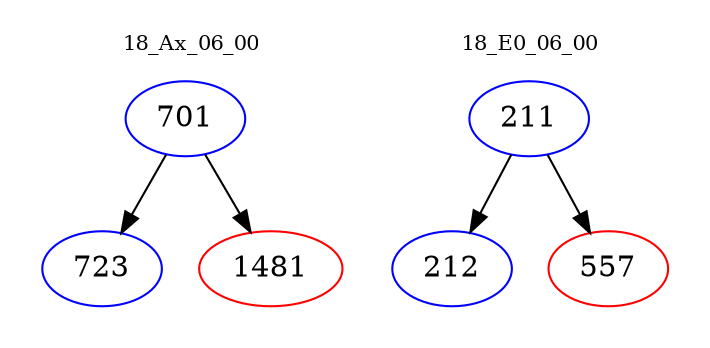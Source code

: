 digraph{
subgraph cluster_0 {
color = white
label = "18_Ax_06_00";
fontsize=10;
T0_701 [label="701", color="blue"]
T0_701 -> T0_723 [color="black"]
T0_723 [label="723", color="blue"]
T0_701 -> T0_1481 [color="black"]
T0_1481 [label="1481", color="red"]
}
subgraph cluster_1 {
color = white
label = "18_E0_06_00";
fontsize=10;
T1_211 [label="211", color="blue"]
T1_211 -> T1_212 [color="black"]
T1_212 [label="212", color="blue"]
T1_211 -> T1_557 [color="black"]
T1_557 [label="557", color="red"]
}
}
